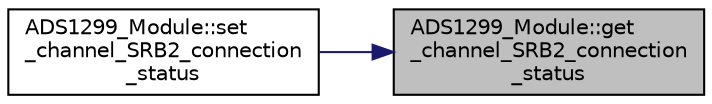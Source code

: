 digraph "ADS1299_Module::get_channel_SRB2_connection_status"
{
 // LATEX_PDF_SIZE
  edge [fontname="Helvetica",fontsize="10",labelfontname="Helvetica",labelfontsize="10"];
  node [fontname="Helvetica",fontsize="10",shape=record];
  rankdir="RL";
  Node1 [label="ADS1299_Module::get\l_channel_SRB2_connection\l_status",height=0.2,width=0.4,color="black", fillcolor="grey75", style="filled", fontcolor="black",tooltip="Gets the SRB2 connection status of the channel."];
  Node1 -> Node2 [dir="back",color="midnightblue",fontsize="10",style="solid",fontname="Helvetica"];
  Node2 [label="ADS1299_Module::set\l_channel_SRB2_connection\l_status",height=0.2,width=0.4,color="black", fillcolor="white", style="filled",URL="$class_a_d_s1299___module.html#aeb004af0334d495467ac6f1c826649ed",tooltip="Sets the SRB2 connection status of the channel."];
}
